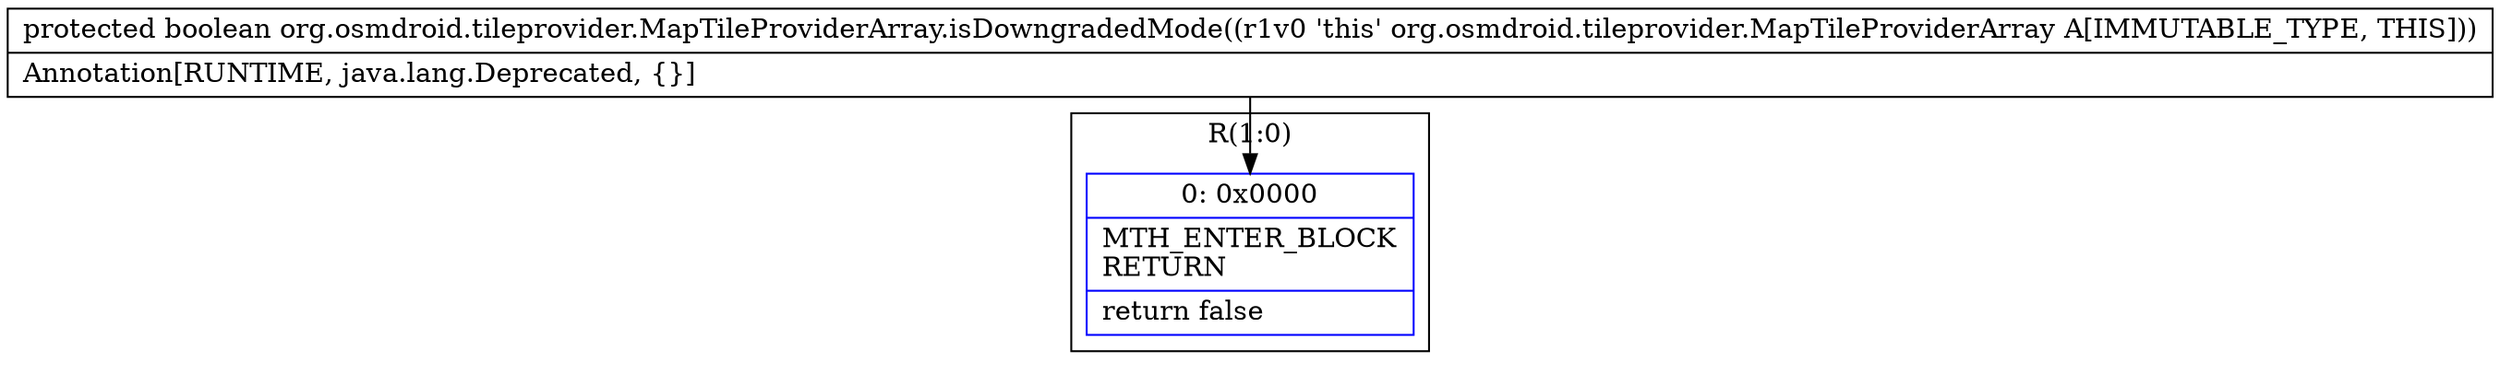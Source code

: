 digraph "CFG fororg.osmdroid.tileprovider.MapTileProviderArray.isDowngradedMode()Z" {
subgraph cluster_Region_604290329 {
label = "R(1:0)";
node [shape=record,color=blue];
Node_0 [shape=record,label="{0\:\ 0x0000|MTH_ENTER_BLOCK\lRETURN\l|return false\l}"];
}
MethodNode[shape=record,label="{protected boolean org.osmdroid.tileprovider.MapTileProviderArray.isDowngradedMode((r1v0 'this' org.osmdroid.tileprovider.MapTileProviderArray A[IMMUTABLE_TYPE, THIS]))  | Annotation[RUNTIME, java.lang.Deprecated, \{\}]\l}"];
MethodNode -> Node_0;
}

